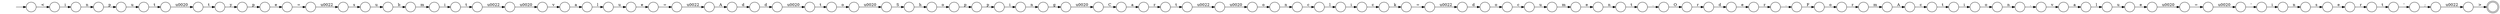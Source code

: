 digraph Automaton {
  rankdir = LR;
  0 [shape=circle,label=""];
  0 -> 50 [label="t"]
  1 [shape=circle,label=""];
  1 -> 58 [label="\u0022"]
  2 [shape=circle,label=""];
  2 -> 57 [label="d"]
  3 [shape=circle,label=""];
  3 -> 17 [label="F"]
  4 [shape=circle,label=""];
  4 -> 20 [label="a"]
  5 [shape=circle,label=""];
  5 -> 103 [label="e"]
  6 [shape=circle,label=""];
  6 -> 63 [label="\u0022"]
  7 [shape=circle,label=""];
  7 -> 45 [label="u"]
  8 [shape=circle,label=""];
  8 -> 53 [label="t"]
  9 [shape=circle,label=""];
  9 -> 83 [label="e"]
  10 [shape=circle,label=""];
  10 -> 96 [label="S"]
  11 [shape=circle,label=""];
  11 -> 62 [label="\u0020"]
  12 [shape=circle,label=""];
  12 -> 36 [label="="]
  13 [shape=circle,label=""];
  13 -> 78 [label="c"]
  14 [shape=circle,label=""];
  14 -> 73 [label="."]
  15 [shape=circle,label=""];
  15 -> 94 [label="n"]
  16 [shape=circle,label=""];
  16 -> 92 [label="\u0020"]
  17 [shape=circle,label=""];
  17 -> 47 [label="o"]
  18 [shape=circle,label=""];
  18 -> 38 [label="o"]
  19 [shape=circle,label=""];
  19 -> 10 [label="\u0020"]
  20 [shape=circle,label=""];
  20 -> 0 [label="r"]
  21 [shape=circle,label=""];
  21 -> 28 [label="c"]
  22 [shape=circle,label=""];
  22 -> 67 [label="e"]
  23 [shape=circle,label=""];
  23 -> 14 [label="n"]
  24 [shape=circle,label=""];
  24 -> 99 [label="i"]
  25 [shape=circle,label=""];
  25 -> 42 [label="e"]
  26 [shape=circle,label=""];
  26 -> 13 [label="A"]
  27 [shape=circle,label=""];
  27 -> 75 [label="\u0020"]
  28 [shape=circle,label=""];
  28 -> 12 [label="k"]
  29 [shape=circle,label=""];
  29 -> 5 [label="s"]
  30 [shape=circle,label=""];
  30 -> 98 [label="p"]
  31 [shape=circle,label=""];
  31 -> 54 [label="r"]
  32 [shape=circle,label=""];
  32 -> 21 [label="i"]
  33 [shape=circle,label=""];
  33 -> 41 [label="u"]
  34 [shape=circle,label=""];
  34 -> 89 [label="c"]
  35 [shape=circle,label=""];
  35 -> 102 [label="n"]
  36 [shape=circle,label=""];
  36 -> 101 [label="\u0022"]
  37 [shape=circle,label=""];
  37 -> 65 [label="e"]
  38 [shape=circle,label=""];
  38 -> 33 [label="c"]
  39 [shape=circle,label=""];
  39 -> 85 [label="d"]
  40 [shape=circle,label=""];
  40 -> 51 [label="v"]
  41 [shape=circle,label=""];
  41 -> 37 [label="m"]
  42 [shape=circle,label=""];
  42 -> 87 [label="\u0020"]
  43 [shape=circle,label=""];
  43 -> 9 [label="p"]
  44 [shape=circle,label=""];
  44 -> 30 [label="o"]
  45 [shape=circle,label=""];
  45 -> 95 [label="b"]
  46 [shape=circle,label=""];
  46 -> 90 [label="\u0022"]
  47 [shape=circle,label=""];
  47 -> 97 [label="r"]
  48 [shape=circle,label=""];
  48 -> 6 [label="t"]
  49 [shape=circle,label=""];
  49 -> 48 [label="i"]
  50 [shape=circle,label=""];
  50 -> 27 [label="\u0022"]
  51 [shape=circle,label=""];
  51 -> 52 [label="a"]
  52 [shape=circle,label=""];
  52 -> 100 [label="l"]
  53 [shape=circle,label=""];
  53 -> 86 [label="'"]
  54 [shape=circle,label=""];
  54 -> 3 [label="."]
  55 [shape=circle,label=""];
  55 -> 84 [label="O"]
  56 [shape=circle,label=""];
  56 -> 59 [label="\u0022"]
  57 [shape=circle,label=""];
  57 -> 61 [label="\u0020"]
  58 [shape=circle,label=""];
  58 -> 7 [label="s"]
  59 [shape=circle,label=""];
  59 -> 79 [label=">"]
  60 [shape=circle,label=""];
  60 -> 15 [label="i"]
  61 [shape=circle,label=""];
  61 -> 66 [label="t"]
  62 [shape=circle,label=""];
  62 -> 4 [label="C"]
  63 [shape=circle,label=""];
  63 -> 40 [label="\u0020"]
  64 [shape=circle,label=""];
  64 -> 34 [label="n"]
  65 [shape=circle,label=""];
  65 -> 80 [label="n"]
  66 [shape=circle,label=""];
  66 -> 19 [label="o"]
  67 [shape=circle,label=""];
  67 -> 46 [label="="]
  68 [shape=circle,label=""];
  68 -> 2 [label="d"]
  69 [shape=circle,label=""];
  69 -> 71 [label="t"]
  70 [shape=circle,label=""];
  70 -> 55 [label="."]
  71 [shape=circle,label=""];
  71 -> 43 [label="y"]
  72 [shape=circle,label=""];
  72 -> 76 [label="i"]
  73 [shape=circle,label=""];
  73 -> 93 [label="v"]
  74 [shape=circle,label=""];
  initial [shape=plaintext,label=""];
  initial -> 74
  74 -> 82 [label="<"]
  75 [shape=circle,label=""];
  75 -> 64 [label="o"]
  76 [shape=circle,label=""];
  76 -> 23 [label="o"]
  77 [shape=circle,label=""];
  77 -> 69 [label="\u0020"]
  78 [shape=circle,label=""];
  78 -> 72 [label="t"]
  79 [shape=doublecircle,label=""];
  80 [shape=circle,label=""];
  80 -> 70 [label="t"]
  81 [shape=circle,label=""];
  81 -> 88 [label="u"]
  82 [shape=circle,label=""];
  82 -> 35 [label="i"]
  83 [shape=circle,label=""];
  83 -> 1 [label="="]
  84 [shape=circle,label=""];
  84 -> 39 [label="r"]
  85 [shape=circle,label=""];
  85 -> 31 [label="e"]
  86 [shape=circle,label=""];
  86 -> 56 [label=";"]
  87 [shape=circle,label=""];
  87 -> 16 [label="="]
  88 [shape=circle,label=""];
  88 -> 77 [label="t"]
  89 [shape=circle,label=""];
  89 -> 32 [label="l"]
  90 [shape=circle,label=""];
  90 -> 68 [label="A"]
  91 [shape=circle,label=""];
  91 -> 25 [label="u"]
  92 [shape=circle,label=""];
  92 -> 24 [label="'"]
  93 [shape=circle,label=""];
  93 -> 104 [label="a"]
  94 [shape=circle,label=""];
  94 -> 11 [label="g"]
  95 [shape=circle,label=""];
  95 -> 49 [label="m"]
  96 [shape=circle,label=""];
  96 -> 44 [label="h"]
  97 [shape=circle,label=""];
  97 -> 26 [label="m"]
  98 [shape=circle,label=""];
  98 -> 60 [label="p"]
  99 [shape=circle,label=""];
  99 -> 29 [label="n"]
  100 [shape=circle,label=""];
  100 -> 22 [label="u"]
  101 [shape=circle,label=""];
  101 -> 18 [label="d"]
  102 [shape=circle,label=""];
  102 -> 81 [label="p"]
  103 [shape=circle,label=""];
  103 -> 8 [label="r"]
  104 [shape=circle,label=""];
  104 -> 91 [label="l"]
}


